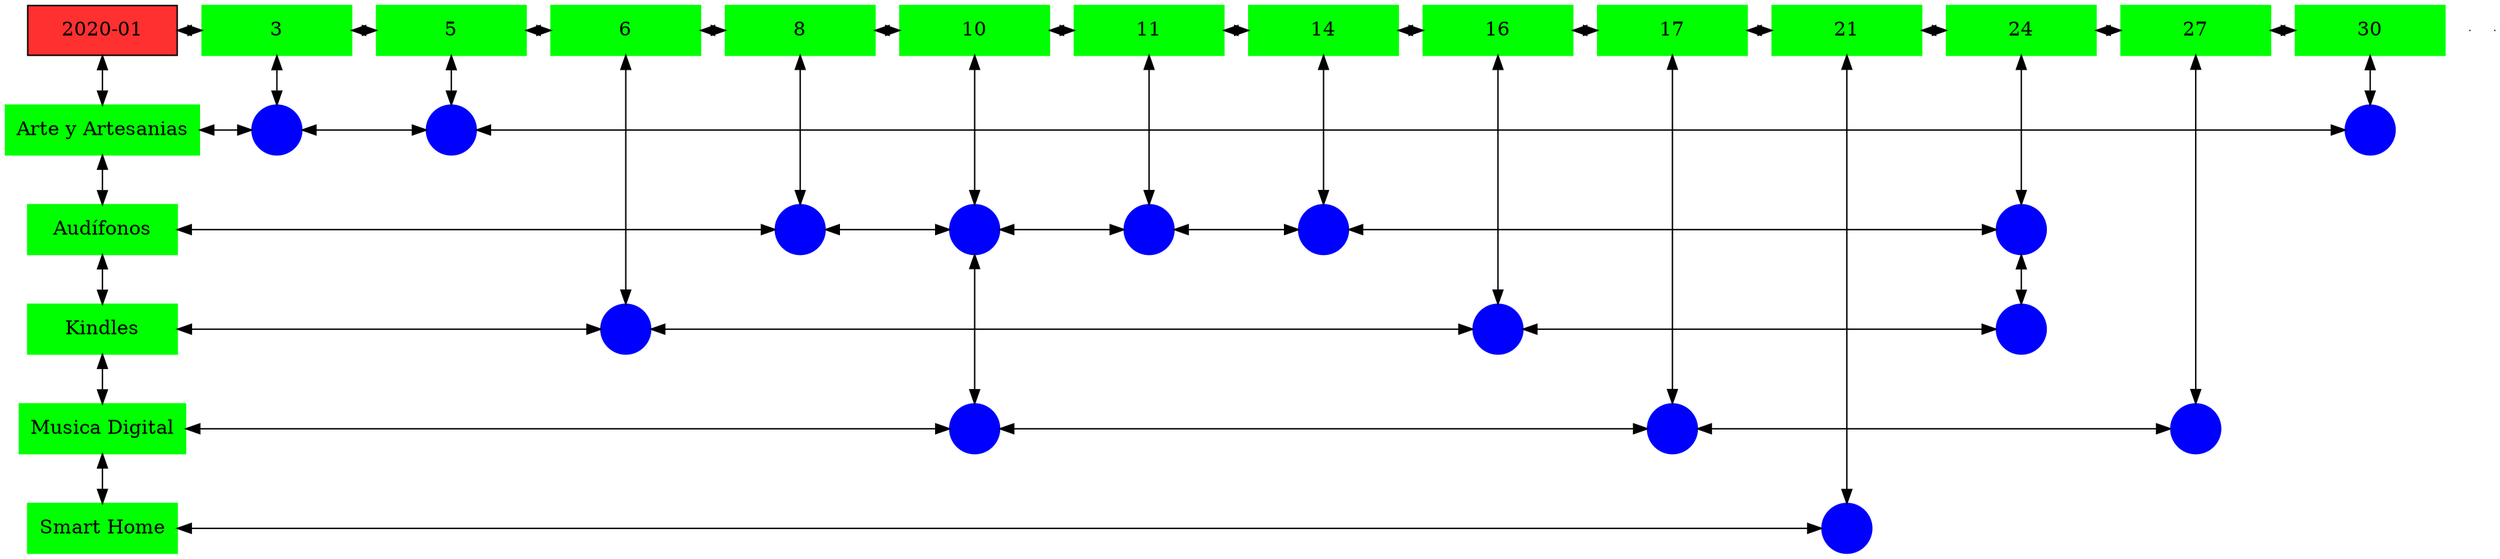 digraph G{
node[shape="box"];
nodeMt[ label = "2020-01", width = 1.5, style = filled, fillcolor = firebrick1, group = 1 ];
e0[ shape = point, width = 0 ];
e1[ shape = point, width = 0 ];
node0xc0020f3590[label="3",color=green,style =filled,width = 1.5 group=3];
nodeMt->node0xc0020f3590[dir="both"];
{rank=same;nodeMt;node0xc0020f3590;}
node0xc001e80820[label="5",color=green,style =filled,width = 1.5 group=5];
node0xc0020f3590->node0xc001e80820[dir="both"];
{rank=same;node0xc0020f3590;node0xc001e80820;}
node0xc0020e1040[label="6",color=green,style =filled,width = 1.5 group=6];
node0xc001e80820->node0xc0020e1040[dir="both"];
{rank=same;node0xc001e80820;node0xc0020e1040;}
node0xc002119180[label="8",color=green,style =filled,width = 1.5 group=8];
node0xc0020e1040->node0xc002119180[dir="both"];
{rank=same;node0xc0020e1040;node0xc002119180;}
node0xc001f5cc80[label="10",color=green,style =filled,width = 1.5 group=10];
node0xc002119180->node0xc001f5cc80[dir="both"];
{rank=same;node0xc002119180;node0xc001f5cc80;}
node0xc002239720[label="11",color=green,style =filled,width = 1.5 group=11];
node0xc001f5cc80->node0xc002239720[dir="both"];
{rank=same;node0xc001f5cc80;node0xc002239720;}
node0xc002239ea0[label="14",color=green,style =filled,width = 1.5 group=14];
node0xc002239720->node0xc002239ea0[dir="both"];
{rank=same;node0xc002239720;node0xc002239ea0;}
node0xc0021ca230[label="16",color=green,style =filled,width = 1.5 group=16];
node0xc002239ea0->node0xc0021ca230[dir="both"];
{rank=same;node0xc002239ea0;node0xc0021ca230;}
node0xc00206d8b0[label="17",color=green,style =filled,width = 1.5 group=17];
node0xc0021ca230->node0xc00206d8b0[dir="both"];
{rank=same;node0xc0021ca230;node0xc00206d8b0;}
node0xc0021b4eb0[label="21",color=green,style =filled,width = 1.5 group=21];
node0xc00206d8b0->node0xc0021b4eb0[dir="both"];
{rank=same;node0xc00206d8b0;node0xc0021b4eb0;}
node0xc001fb3f40[label="24",color=green,style =filled,width = 1.5 group=24];
node0xc0021b4eb0->node0xc001fb3f40[dir="both"];
{rank=same;node0xc0021b4eb0;node0xc001fb3f40;}
node0xc002021e50[label="27",color=green,style =filled,width = 1.5 group=27];
node0xc001fb3f40->node0xc002021e50[dir="both"];
{rank=same;node0xc001fb3f40;node0xc002021e50;}
node0xc002021ef0[label="30",color=green,style =filled,width = 1.5 group=30];
node0xc002021e50->node0xc002021ef0[dir="both"];
{rank=same;node0xc002021e50;node0xc002021ef0;}
node0xc001e807d0[label="Arte y Artesanias",color=green,style =filled width = 1.5 group=1];
node0xc0020fe080[label="",color=blue,style =filled, width = 0.5 group=3 shape=circle];
node0xc001e807d0->node0xc0020fe080[dir="both"];
{rank=same;node0xc001e807d0;node0xc0020fe080;}
node0xc001e74e80[label="",color=blue,style =filled, width = 0.5 group=5 shape=circle];
node0xc0020fe080->node0xc001e74e80[dir="both"];
{rank=same;node0xc001e74e80;node0xc0020fe080;}
node0xc002027580[label="",color=blue,style =filled, width = 0.5 group=30 shape=circle];
node0xc001e74e80->node0xc002027580[dir="both"];
{rank=same;node0xc002027580;node0xc001e74e80;}
node0xc002040230[label="Audífonos",color=green,style =filled width = 1.5 group=1];
node0xc002114f80[label="",color=blue,style =filled, width = 0.5 group=8 shape=circle];
node0xc002040230->node0xc002114f80[dir="both"];
{rank=same;node0xc002040230;node0xc002114f80;}
node0xc002038f80[label="",color=blue,style =filled, width = 0.5 group=10 shape=circle];
node0xc002114f80->node0xc002038f80[dir="both"];
{rank=same;node0xc002038f80;node0xc002114f80;}
node0xc002246100[label="",color=blue,style =filled, width = 0.5 group=11 shape=circle];
node0xc002038f80->node0xc002246100[dir="both"];
{rank=same;node0xc002246100;node0xc002038f80;}
node0xc002246780[label="",color=blue,style =filled, width = 0.5 group=14 shape=circle];
node0xc002246100->node0xc002246780[dir="both"];
{rank=same;node0xc002246780;node0xc002246100;}
node0xc002156700[label="",color=blue,style =filled, width = 0.5 group=24 shape=circle];
node0xc002246780->node0xc002156700[dir="both"];
{rank=same;node0xc002156700;node0xc002246780;}
node0xc001fb3ef0[label="Kindles",color=green,style =filled width = 1.5 group=1];
node0xc0020ea480[label="",color=blue,style =filled, width = 0.5 group=6 shape=circle];
node0xc001fb3ef0->node0xc0020ea480[dir="both"];
{rank=same;node0xc001fb3ef0;node0xc0020ea480;}
node0xc0021c2c00[label="",color=blue,style =filled, width = 0.5 group=16 shape=circle];
node0xc0020ea480->node0xc0021c2c00[dir="both"];
{rank=same;node0xc0021c2c00;node0xc0020ea480;}
node0xc002298300[label="",color=blue,style =filled, width = 0.5 group=24 shape=circle];
node0xc0021c2c00->node0xc002298300[dir="both"];
{rank=same;node0xc002298300;node0xc0021c2c00;}
node0xc001f5cc30[label="Musica Digital",color=green,style =filled width = 1.5 group=1];
node0xc001f5a980[label="",color=blue,style =filled, width = 0.5 group=10 shape=circle];
node0xc001f5cc30->node0xc001f5a980[dir="both"];
{rank=same;node0xc001f5cc30;node0xc001f5a980;}
node0xc002247a80[label="",color=blue,style =filled, width = 0.5 group=17 shape=circle];
node0xc001f5a980->node0xc002247a80[dir="both"];
{rank=same;node0xc002247a80;node0xc001f5a980;}
node0xc002027500[label="",color=blue,style =filled, width = 0.5 group=27 shape=circle];
node0xc002247a80->node0xc002027500[dir="both"];
{rank=same;node0xc002027500;node0xc002247a80;}
node0xc0021b4e60[label="Smart Home",color=green,style =filled width = 1.5 group=1];
node0xc0021adb00[label="",color=blue,style =filled, width = 0.5 group=21 shape=circle];
node0xc0021b4e60->node0xc0021adb00[dir="both"];
{rank=same;node0xc0021b4e60;node0xc0021adb00;}
node0xc0020f3590->node0xc0020fe080[dir="both"];
node0xc001e80820->node0xc001e74e80[dir="both"];
node0xc0020e1040->node0xc0020ea480[dir="both"];
node0xc002119180->node0xc002114f80[dir="both"];
node0xc001f5cc80->node0xc002038f80[dir="both"];
node0xc002038f80->node0xc001f5a980[dir="both"];
node0xc002239720->node0xc002246100[dir="both"];
node0xc002239ea0->node0xc002246780[dir="both"];
node0xc0021ca230->node0xc0021c2c00[dir="both"];
node0xc00206d8b0->node0xc002247a80[dir="both"];
node0xc0021b4eb0->node0xc0021adb00[dir="both"];
node0xc001fb3f40->node0xc002156700[dir="both"];
node0xc002156700->node0xc002298300[dir="both"];
node0xc002021e50->node0xc002027500[dir="both"];
node0xc002021ef0->node0xc002027580[dir="both"];
nodeMt->node0xc001e807d0[dir="both"];
node0xc001e807d0->node0xc002040230[dir="both"];
node0xc002040230->node0xc001fb3ef0[dir="both"];
node0xc001fb3ef0->node0xc001f5cc30[dir="both"];
node0xc001f5cc30->node0xc0021b4e60[dir="both"];
}
